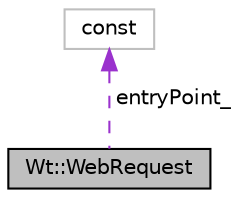digraph "Wt::WebRequest"
{
 // LATEX_PDF_SIZE
  edge [fontname="Helvetica",fontsize="10",labelfontname="Helvetica",labelfontsize="10"];
  node [fontname="Helvetica",fontsize="10",shape=record];
  Node1 [label="Wt::WebRequest",height=0.2,width=0.4,color="black", fillcolor="grey75", style="filled", fontcolor="black",tooltip=" "];
  Node2 -> Node1 [dir="back",color="darkorchid3",fontsize="10",style="dashed",label=" entryPoint_" ];
  Node2 [label="const",height=0.2,width=0.4,color="grey75", fillcolor="white", style="filled",tooltip=" "];
}
